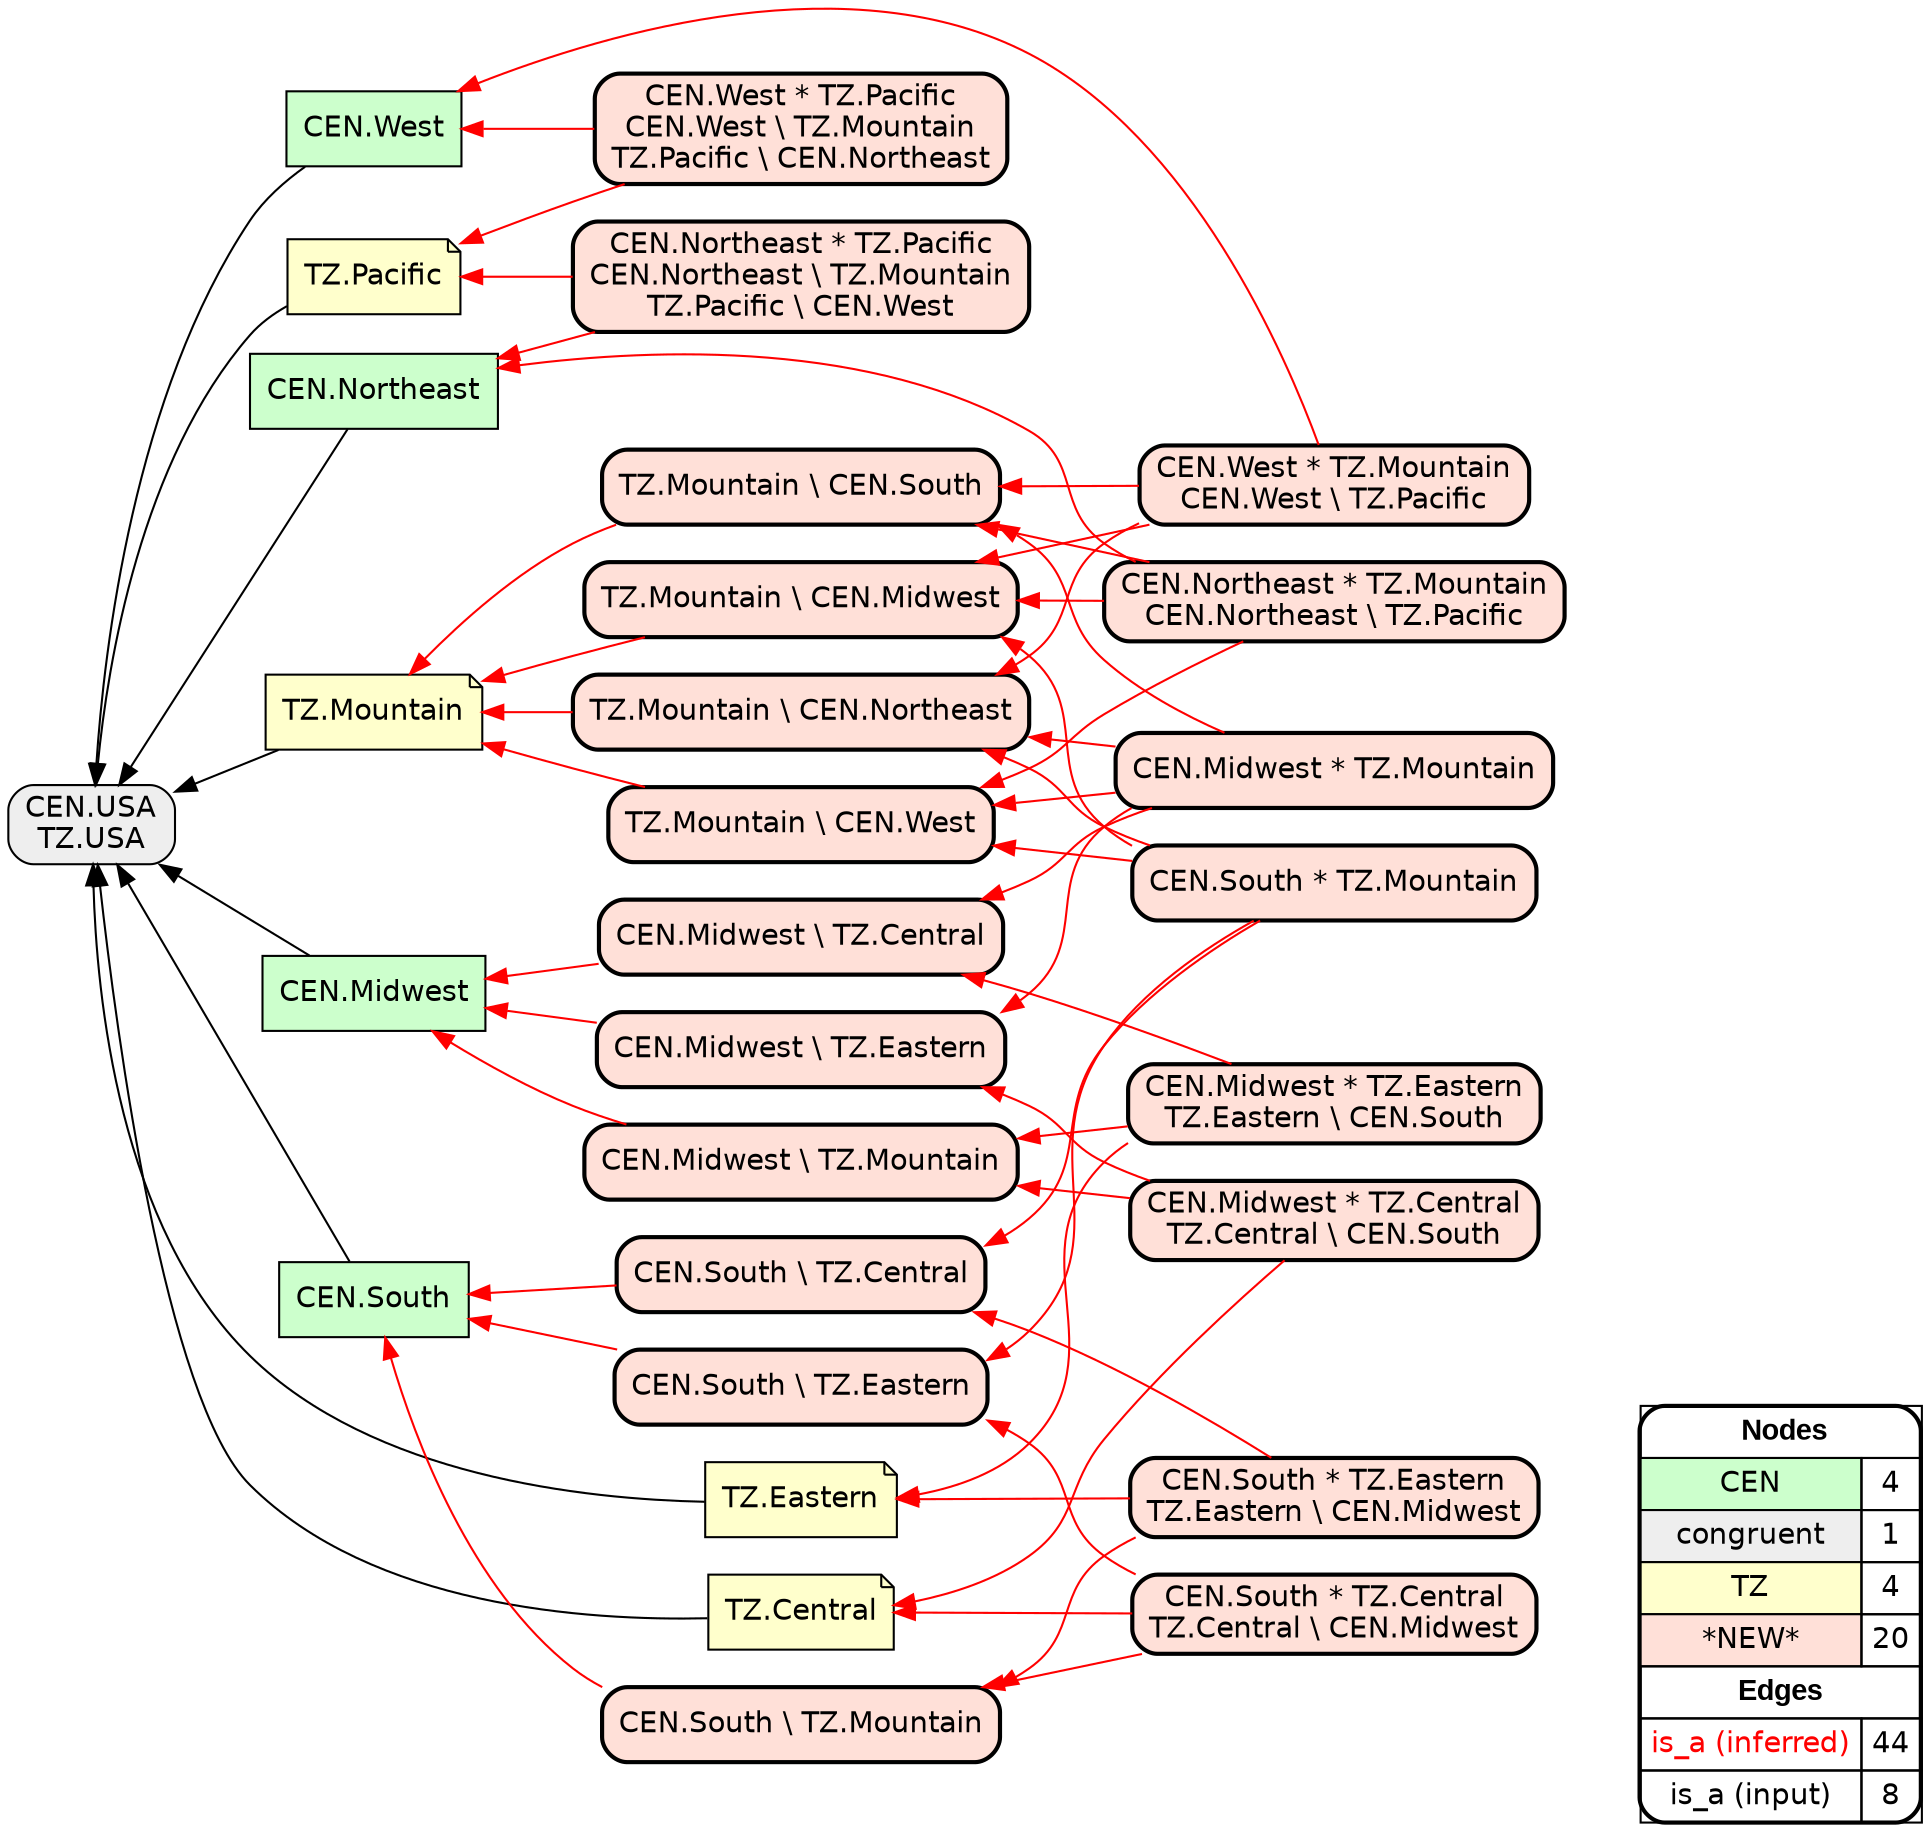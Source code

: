 digraph{
rankdir=RL
node[shape=box style=filled fillcolor="#CCFFCC" fontname="helvetica"] 
"CEN.Midwest"
"CEN.West"
"CEN.Northeast"
"CEN.South"
node[shape=box style="filled,rounded" fillcolor="#EEEEEE" fontname="helvetica"] 
"CEN.USA\nTZ.USA"
node[shape=note style=filled fillcolor="#FFFFCC" fontname="helvetica"] 
"TZ.Eastern"
"TZ.Mountain"
"TZ.Central"
"TZ.Pacific"
node[shape=box style="filled,rounded,bold" fillcolor="#FFE0D8" fontname="helvetica"] 
"CEN.South * TZ.Eastern\nTZ.Eastern \\ CEN.Midwest"
"CEN.Northeast * TZ.Pacific\nCEN.Northeast \\ TZ.Mountain\nTZ.Pacific \\ CEN.West"
"TZ.Mountain \\ CEN.South"
"CEN.West * TZ.Mountain\nCEN.West \\ TZ.Pacific"
"TZ.Mountain \\ CEN.Northeast"
"CEN.Midwest * TZ.Central\nTZ.Central \\ CEN.South"
"CEN.South \\ TZ.Eastern"
"CEN.Midwest \\ TZ.Mountain"
"CEN.West * TZ.Pacific\nCEN.West \\ TZ.Mountain\nTZ.Pacific \\ CEN.Northeast"
"CEN.Northeast * TZ.Mountain\nCEN.Northeast \\ TZ.Pacific"
"CEN.Midwest * TZ.Eastern\nTZ.Eastern \\ CEN.South"
"CEN.Midwest * TZ.Mountain"
"TZ.Mountain \\ CEN.West"
"CEN.Midwest \\ TZ.Central"
"TZ.Mountain \\ CEN.Midwest"
"CEN.South \\ TZ.Mountain"
"CEN.Midwest \\ TZ.Eastern"
"CEN.South \\ TZ.Central"
"CEN.South * TZ.Mountain"
"CEN.South * TZ.Central\nTZ.Central \\ CEN.Midwest"
edge[arrowhead=normal style=dotted color="#000000" constraint=true penwidth=1]
edge[arrowhead=normal style=solid color="#FF0000" constraint=true penwidth=1]
"CEN.Midwest * TZ.Mountain" -> "TZ.Mountain \\ CEN.West"
"CEN.West * TZ.Pacific\nCEN.West \\ TZ.Mountain\nTZ.Pacific \\ CEN.Northeast" -> "CEN.West"
"CEN.Midwest \\ TZ.Central" -> "CEN.Midwest"
"CEN.Northeast * TZ.Mountain\nCEN.Northeast \\ TZ.Pacific" -> "TZ.Mountain \\ CEN.South"
"CEN.Midwest * TZ.Mountain" -> "TZ.Mountain \\ CEN.South"
"CEN.West * TZ.Mountain\nCEN.West \\ TZ.Pacific" -> "TZ.Mountain \\ CEN.South"
"CEN.Midwest * TZ.Mountain" -> "CEN.Midwest \\ TZ.Eastern"
"TZ.Mountain \\ CEN.South" -> "TZ.Mountain"
"CEN.West * TZ.Mountain\nCEN.West \\ TZ.Pacific" -> "TZ.Mountain \\ CEN.Northeast"
"CEN.South \\ TZ.Central" -> "CEN.South"
"CEN.West * TZ.Pacific\nCEN.West \\ TZ.Mountain\nTZ.Pacific \\ CEN.Northeast" -> "TZ.Pacific"
"TZ.Mountain \\ CEN.Northeast" -> "TZ.Mountain"
"CEN.Northeast * TZ.Mountain\nCEN.Northeast \\ TZ.Pacific" -> "TZ.Mountain \\ CEN.Midwest"
"CEN.Northeast * TZ.Pacific\nCEN.Northeast \\ TZ.Mountain\nTZ.Pacific \\ CEN.West" -> "TZ.Pacific"
"CEN.Midwest * TZ.Central\nTZ.Central \\ CEN.South" -> "CEN.Midwest \\ TZ.Eastern"
"CEN.South * TZ.Eastern\nTZ.Eastern \\ CEN.Midwest" -> "CEN.South \\ TZ.Central"
"CEN.Midwest * TZ.Eastern\nTZ.Eastern \\ CEN.South" -> "TZ.Eastern"
"CEN.Midwest * TZ.Central\nTZ.Central \\ CEN.South" -> "TZ.Central"
"CEN.Midwest \\ TZ.Mountain" -> "CEN.Midwest"
"CEN.Midwest * TZ.Mountain" -> "TZ.Mountain \\ CEN.Northeast"
"CEN.South * TZ.Mountain" -> "TZ.Mountain \\ CEN.Northeast"
"TZ.Mountain \\ CEN.West" -> "TZ.Mountain"
"CEN.Midwest * TZ.Eastern\nTZ.Eastern \\ CEN.South" -> "CEN.Midwest \\ TZ.Mountain"
"CEN.West * TZ.Mountain\nCEN.West \\ TZ.Pacific" -> "TZ.Mountain \\ CEN.Midwest"
"CEN.South * TZ.Central\nTZ.Central \\ CEN.Midwest" -> "CEN.South \\ TZ.Mountain"
"CEN.South * TZ.Eastern\nTZ.Eastern \\ CEN.Midwest" -> "CEN.South \\ TZ.Mountain"
"CEN.South * TZ.Eastern\nTZ.Eastern \\ CEN.Midwest" -> "TZ.Eastern"
"CEN.South * TZ.Central\nTZ.Central \\ CEN.Midwest" -> "TZ.Central"
"CEN.West * TZ.Mountain\nCEN.West \\ TZ.Pacific" -> "CEN.West"
"CEN.Midwest \\ TZ.Eastern" -> "CEN.Midwest"
"CEN.Midwest * TZ.Central\nTZ.Central \\ CEN.South" -> "CEN.Midwest \\ TZ.Mountain"
"CEN.South \\ TZ.Mountain" -> "CEN.South"
"CEN.South * TZ.Central\nTZ.Central \\ CEN.Midwest" -> "CEN.South \\ TZ.Eastern"
"CEN.Midwest * TZ.Eastern\nTZ.Eastern \\ CEN.South" -> "CEN.Midwest \\ TZ.Central"
"CEN.Northeast * TZ.Pacific\nCEN.Northeast \\ TZ.Mountain\nTZ.Pacific \\ CEN.West" -> "CEN.Northeast"
"CEN.South * TZ.Mountain" -> "TZ.Mountain \\ CEN.Midwest"
"CEN.Midwest * TZ.Mountain" -> "CEN.Midwest \\ TZ.Central"
"CEN.South * TZ.Mountain" -> "TZ.Mountain \\ CEN.West"
"CEN.South * TZ.Mountain" -> "CEN.South \\ TZ.Central"
"CEN.Northeast * TZ.Mountain\nCEN.Northeast \\ TZ.Pacific" -> "CEN.Northeast"
"CEN.South \\ TZ.Eastern" -> "CEN.South"
"TZ.Mountain \\ CEN.Midwest" -> "TZ.Mountain"
"CEN.Northeast * TZ.Mountain\nCEN.Northeast \\ TZ.Pacific" -> "TZ.Mountain \\ CEN.West"
"CEN.South * TZ.Mountain" -> "CEN.South \\ TZ.Eastern"
edge[arrowhead=normal style=solid color="#000000" constraint=true penwidth=1]
"CEN.South" -> "CEN.USA\nTZ.USA"
"TZ.Mountain" -> "CEN.USA\nTZ.USA"
"CEN.Midwest" -> "CEN.USA\nTZ.USA"
"TZ.Eastern" -> "CEN.USA\nTZ.USA"
"CEN.West" -> "CEN.USA\nTZ.USA"
"TZ.Central" -> "CEN.USA\nTZ.USA"
"TZ.Pacific" -> "CEN.USA\nTZ.USA"
"CEN.Northeast" -> "CEN.USA\nTZ.USA"
node[shape=box] 
{rank=source Legend [fillcolor= white margin=0 label=< 
 <TABLE BORDER="0" CELLBORDER="1" CELLSPACING="0" CELLPADDING="4"> 
<TR> <TD COLSPAN="2"><font face="Arial Black"> Nodes</font></TD> </TR> 
<TR> 
 <TD bgcolor="#CCFFCC" fontname="helvetica">CEN</TD> 
 <TD>4</TD> 
 </TR> 
<TR> 
 <TD bgcolor="#EEEEEE" fontname="helvetica">congruent</TD> 
 <TD>1</TD> 
 </TR> 
<TR> 
 <TD bgcolor="#FFFFCC" fontname="helvetica">TZ</TD> 
 <TD>4</TD> 
 </TR> 
<TR> 
 <TD bgcolor="#FFE0D8" fontname="helvetica">*NEW*</TD> 
 <TD>20</TD> 
 </TR> 
<TR> <TD COLSPAN="2"><font face = "Arial Black"> Edges </font></TD> </TR> 
<TR> 
 <TD><font color ="#FF0000">is_a (inferred)</font></TD><TD>44</TD>
</TR>
<TR> 
 <TD><font color ="#000000">is_a (input)</font></TD><TD>8</TD>
</TR>
</TABLE> 
 >] } 
}